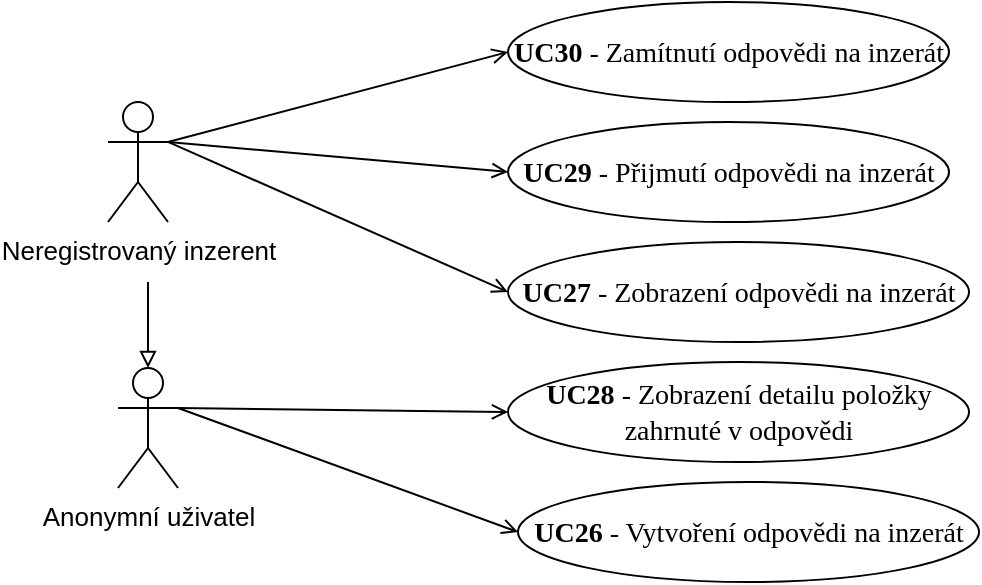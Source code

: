 <mxfile version="20.7.4" type="device"><diagram id="JkZsmNrZyV-92f99cQ_1" name="Page-1"><mxGraphModel dx="1050" dy="629" grid="1" gridSize="10" guides="1" tooltips="1" connect="1" arrows="1" fold="1" page="1" pageScale="1" pageWidth="827" pageHeight="1169" math="0" shadow="0"><root><mxCell id="0"/><mxCell id="1" parent="0"/><mxCell id="Kg4JtjLbAoIQ9jN8qaVv-17" style="edgeStyle=none;rounded=0;orthogonalLoop=1;jettySize=auto;html=1;exitX=1;exitY=0.333;exitDx=0;exitDy=0;exitPerimeter=0;entryX=0;entryY=0.5;entryDx=0;entryDy=0;endArrow=open;endFill=0;" edge="1" parent="1" source="qtBJiTT3AmvQE1Krtbr1-2" target="Kg4JtjLbAoIQ9jN8qaVv-16"><mxGeometry relative="1" as="geometry"/></mxCell><mxCell id="qtBJiTT3AmvQE1Krtbr1-2" value="Anonymní uživatel" style="shape=umlActor;verticalLabelPosition=bottom;verticalAlign=top;html=1;outlineConnect=0;fontSize=13;" parent="1" vertex="1"><mxGeometry x="95" y="243" width="30" height="60" as="geometry"/></mxCell><mxCell id="7XVvorD3NYkGVHV2Zw1H-11" style="edgeStyle=none;rounded=0;orthogonalLoop=1;jettySize=auto;html=1;exitX=1;exitY=0.333;exitDx=0;exitDy=0;exitPerimeter=0;entryX=0;entryY=0.5;entryDx=0;entryDy=0;endArrow=open;endFill=0;" parent="1" source="qtBJiTT3AmvQE1Krtbr1-2" target="7XVvorD3NYkGVHV2Zw1H-10" edge="1"><mxGeometry relative="1" as="geometry"/></mxCell><mxCell id="7XVvorD3NYkGVHV2Zw1H-10" value="&lt;span dir=&quot;ltr&quot; role=&quot;presentation&quot; style=&quot;left: 182.806px; top: 505.496px; font-size: 14px; font-family: serif; transform: scaleX(1.244);&quot;&gt;&lt;b style=&quot;font-size: 14px;&quot;&gt;UC26&amp;nbsp;&lt;/b&gt;- Vytvoření odpovědi na inzerát&lt;/span&gt;" style="ellipse;whiteSpace=wrap;html=1;fontSize=14;" parent="1" vertex="1"><mxGeometry x="295" y="300" width="230.5" height="50" as="geometry"/></mxCell><mxCell id="W9M42yJtlSEBS0b6N8Za-3" value="&lt;b style=&quot;border-color: var(--border-color); font-family: serif;&quot;&gt;UC29&amp;nbsp;&lt;/b&gt;&lt;span style=&quot;border-color: var(--border-color); font-family: serif;&quot;&gt;- Přijmutí odpovědi na inzerát&lt;/span&gt;" style="ellipse;whiteSpace=wrap;html=1;fontSize=14;" parent="1" vertex="1"><mxGeometry x="290" y="120" width="220.5" height="50" as="geometry"/></mxCell><mxCell id="W9M42yJtlSEBS0b6N8Za-7" style="edgeStyle=none;rounded=0;orthogonalLoop=1;jettySize=auto;html=1;exitX=1;exitY=0.333;exitDx=0;exitDy=0;exitPerimeter=0;entryX=0;entryY=0.5;entryDx=0;entryDy=0;endArrow=open;endFill=0;" parent="1" source="W9M42yJtlSEBS0b6N8Za-6" target="W9M42yJtlSEBS0b6N8Za-3" edge="1"><mxGeometry relative="1" as="geometry"/></mxCell><mxCell id="Kg4JtjLbAoIQ9jN8qaVv-4" style="rounded=0;orthogonalLoop=1;jettySize=auto;html=1;exitX=1;exitY=0.333;exitDx=0;exitDy=0;exitPerimeter=0;entryX=0;entryY=0.5;entryDx=0;entryDy=0;endArrow=open;endFill=0;" edge="1" parent="1" source="W9M42yJtlSEBS0b6N8Za-6" target="Kg4JtjLbAoIQ9jN8qaVv-3"><mxGeometry relative="1" as="geometry"/></mxCell><mxCell id="Kg4JtjLbAoIQ9jN8qaVv-6" style="edgeStyle=none;rounded=0;orthogonalLoop=1;jettySize=auto;html=1;exitX=1;exitY=0.333;exitDx=0;exitDy=0;exitPerimeter=0;entryX=0;entryY=0.5;entryDx=0;entryDy=0;endArrow=open;endFill=0;" edge="1" parent="1" source="W9M42yJtlSEBS0b6N8Za-6" target="Kg4JtjLbAoIQ9jN8qaVv-5"><mxGeometry relative="1" as="geometry"/></mxCell><mxCell id="W9M42yJtlSEBS0b6N8Za-6" value="Neregistrovaný inzerent" style="shape=umlActor;verticalLabelPosition=bottom;verticalAlign=top;html=1;outlineConnect=0;fontSize=13;" parent="1" vertex="1"><mxGeometry x="90" y="110" width="30" height="60" as="geometry"/></mxCell><mxCell id="Kg4JtjLbAoIQ9jN8qaVv-2" style="edgeStyle=none;rounded=0;orthogonalLoop=1;jettySize=auto;html=1;endArrow=block;endFill=0;entryX=0.5;entryY=0;entryDx=0;entryDy=0;entryPerimeter=0;" edge="1" parent="1" target="qtBJiTT3AmvQE1Krtbr1-2"><mxGeometry relative="1" as="geometry"><mxPoint x="80" y="390" as="targetPoint"/><mxPoint x="110" y="200" as="sourcePoint"/></mxGeometry></mxCell><mxCell id="Kg4JtjLbAoIQ9jN8qaVv-3" value="&lt;b style=&quot;border-color: var(--border-color); font-family: serif;&quot;&gt;UC27&amp;nbsp;&lt;/b&gt;&lt;span style=&quot;font-family: serif;&quot;&gt;- Zobrazení odpovědi na inzerát&lt;/span&gt;" style="ellipse;whiteSpace=wrap;html=1;fontSize=14;" vertex="1" parent="1"><mxGeometry x="290" y="180" width="230.5" height="50" as="geometry"/></mxCell><mxCell id="Kg4JtjLbAoIQ9jN8qaVv-5" value="&lt;b style=&quot;border-color: var(--border-color); font-family: serif;&quot;&gt;UC30&amp;nbsp;&lt;/b&gt;&lt;span style=&quot;border-color: var(--border-color); font-family: serif;&quot;&gt;- Zamítnutí odpovědi na inzerát&lt;/span&gt;" style="ellipse;whiteSpace=wrap;html=1;fontSize=14;" vertex="1" parent="1"><mxGeometry x="290" y="60" width="220.5" height="50" as="geometry"/></mxCell><mxCell id="Kg4JtjLbAoIQ9jN8qaVv-16" value="&lt;span dir=&quot;ltr&quot; role=&quot;presentation&quot; style=&quot;left: 182.806px; top: 505.496px; font-size: 14px; font-family: serif; transform: scaleX(1.244);&quot;&gt;&lt;b style=&quot;font-size: 14px;&quot;&gt;UC28&amp;nbsp;&lt;/b&gt;- Zobrazení detailu položky zahrnuté v odpovědi&lt;/span&gt;" style="ellipse;whiteSpace=wrap;html=1;fontSize=14;" vertex="1" parent="1"><mxGeometry x="290" y="240" width="230.5" height="50" as="geometry"/></mxCell></root></mxGraphModel></diagram></mxfile>